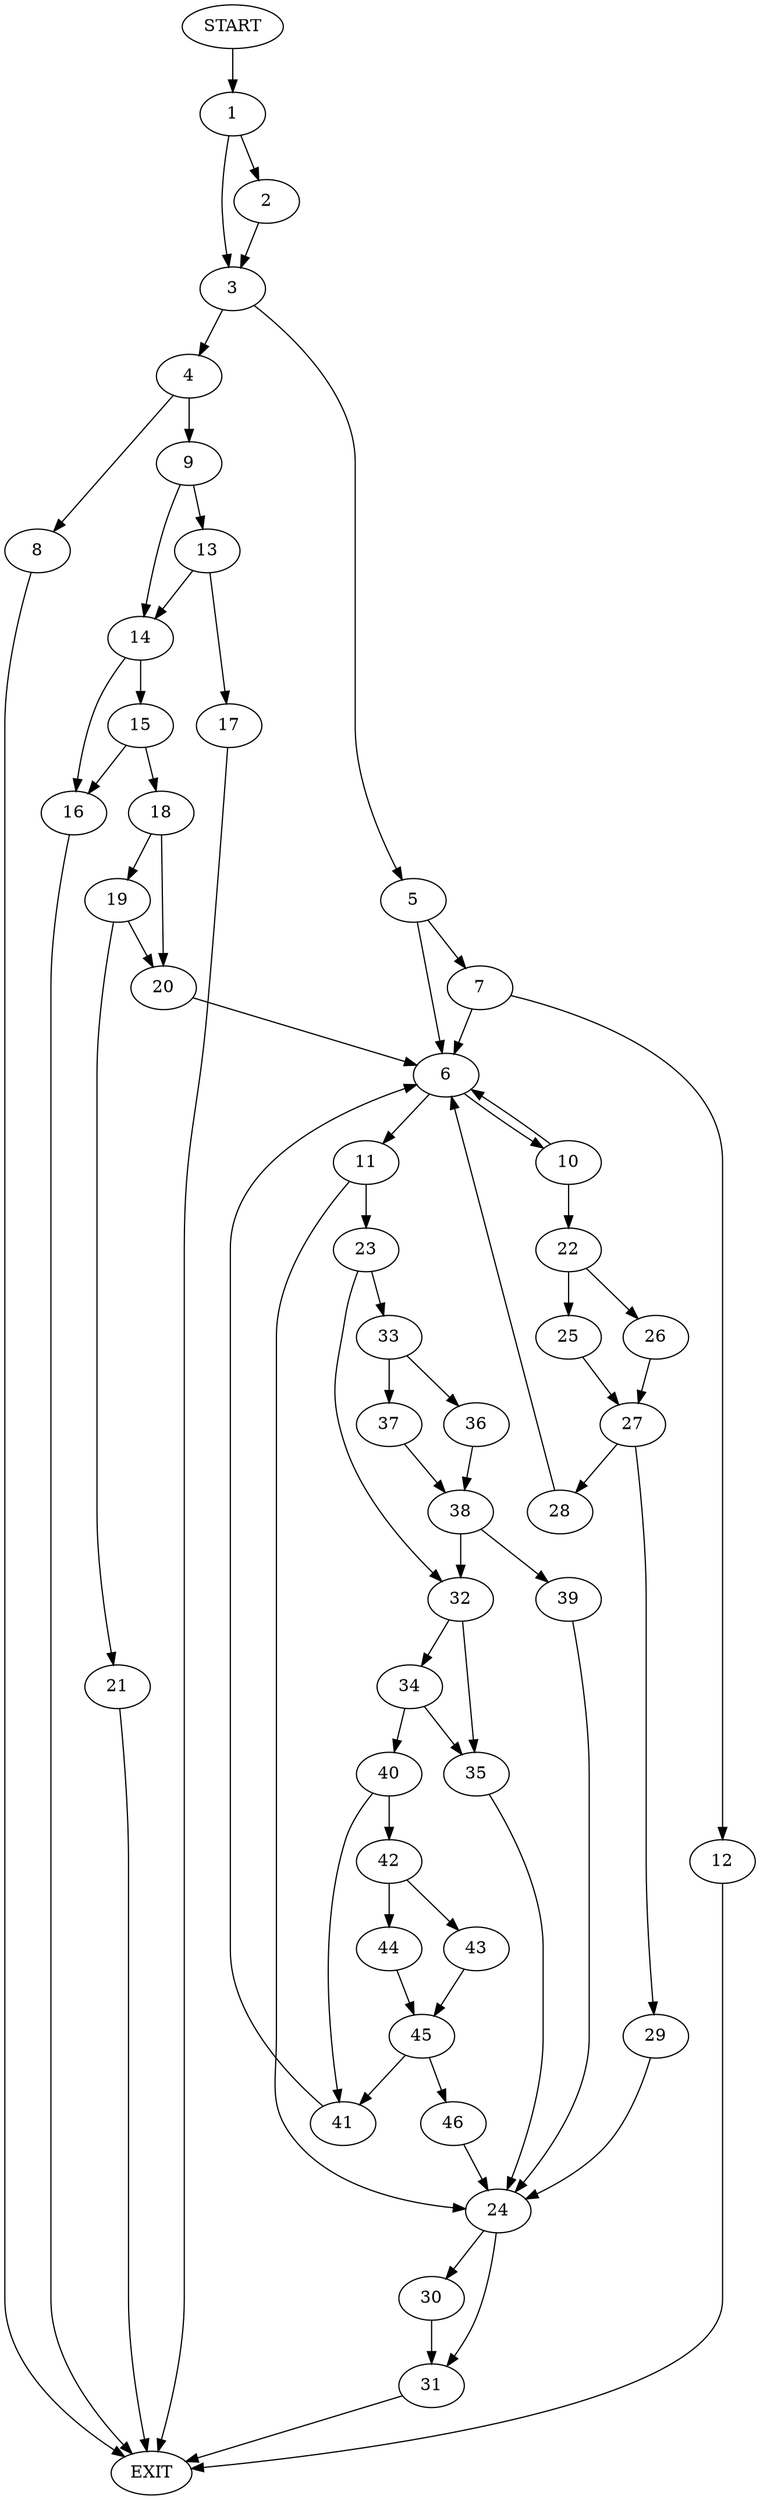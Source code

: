 digraph {
0 [label="START"]
47 [label="EXIT"]
0 -> 1
1 -> 2
1 -> 3
3 -> 4
3 -> 5
2 -> 3
5 -> 6
5 -> 7
4 -> 8
4 -> 9
6 -> 10
6 -> 11
7 -> 12
7 -> 6
12 -> 47
9 -> 13
9 -> 14
8 -> 47
14 -> 15
14 -> 16
13 -> 17
13 -> 14
17 -> 47
16 -> 47
15 -> 18
15 -> 16
18 -> 19
18 -> 20
19 -> 20
19 -> 21
20 -> 6
21 -> 47
10 -> 22
10 -> 6
11 -> 23
11 -> 24
22 -> 25
22 -> 26
25 -> 27
26 -> 27
27 -> 28
27 -> 29
29 -> 24
28 -> 6
24 -> 30
24 -> 31
23 -> 32
23 -> 33
32 -> 34
32 -> 35
33 -> 36
33 -> 37
37 -> 38
36 -> 38
38 -> 39
38 -> 32
39 -> 24
35 -> 24
34 -> 35
34 -> 40
40 -> 41
40 -> 42
41 -> 6
42 -> 43
42 -> 44
43 -> 45
44 -> 45
45 -> 41
45 -> 46
46 -> 24
30 -> 31
31 -> 47
}
